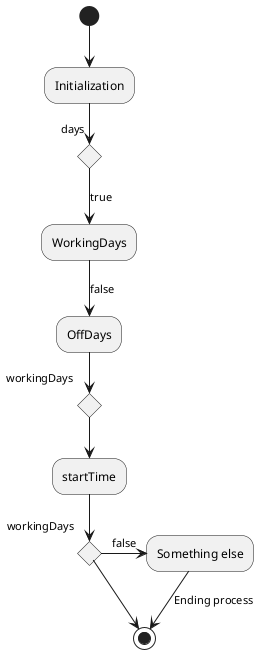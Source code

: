 @startuml Uml Diagram
(*) --> "Initialization"

if "days" then
 -->[true] "WorkingDays"
 -->[false] "OffDays"
 if "workingDays" then
  --> "startTime"
  if "workingDays"
  -right-> (*)
else
  ->[false] "Something else"
  -->[Ending process] (*)
endif

@enduml
